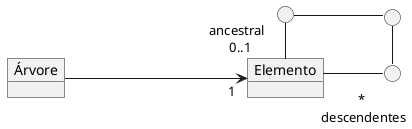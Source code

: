 @startuml mod04ima02 
skinparam linetype ortho
object "Árvore" as ar 
object "Elemento" as el 
circle " " as p1
circle " " as p2
circle " " as p3
left to right direction
ar ----> "1 \n" el  
el "ancestral \n 0..1"-left- p1
p1 -down- p2
p2 -right- p3
p3 -up-" * \n descendentes" el
@enduml